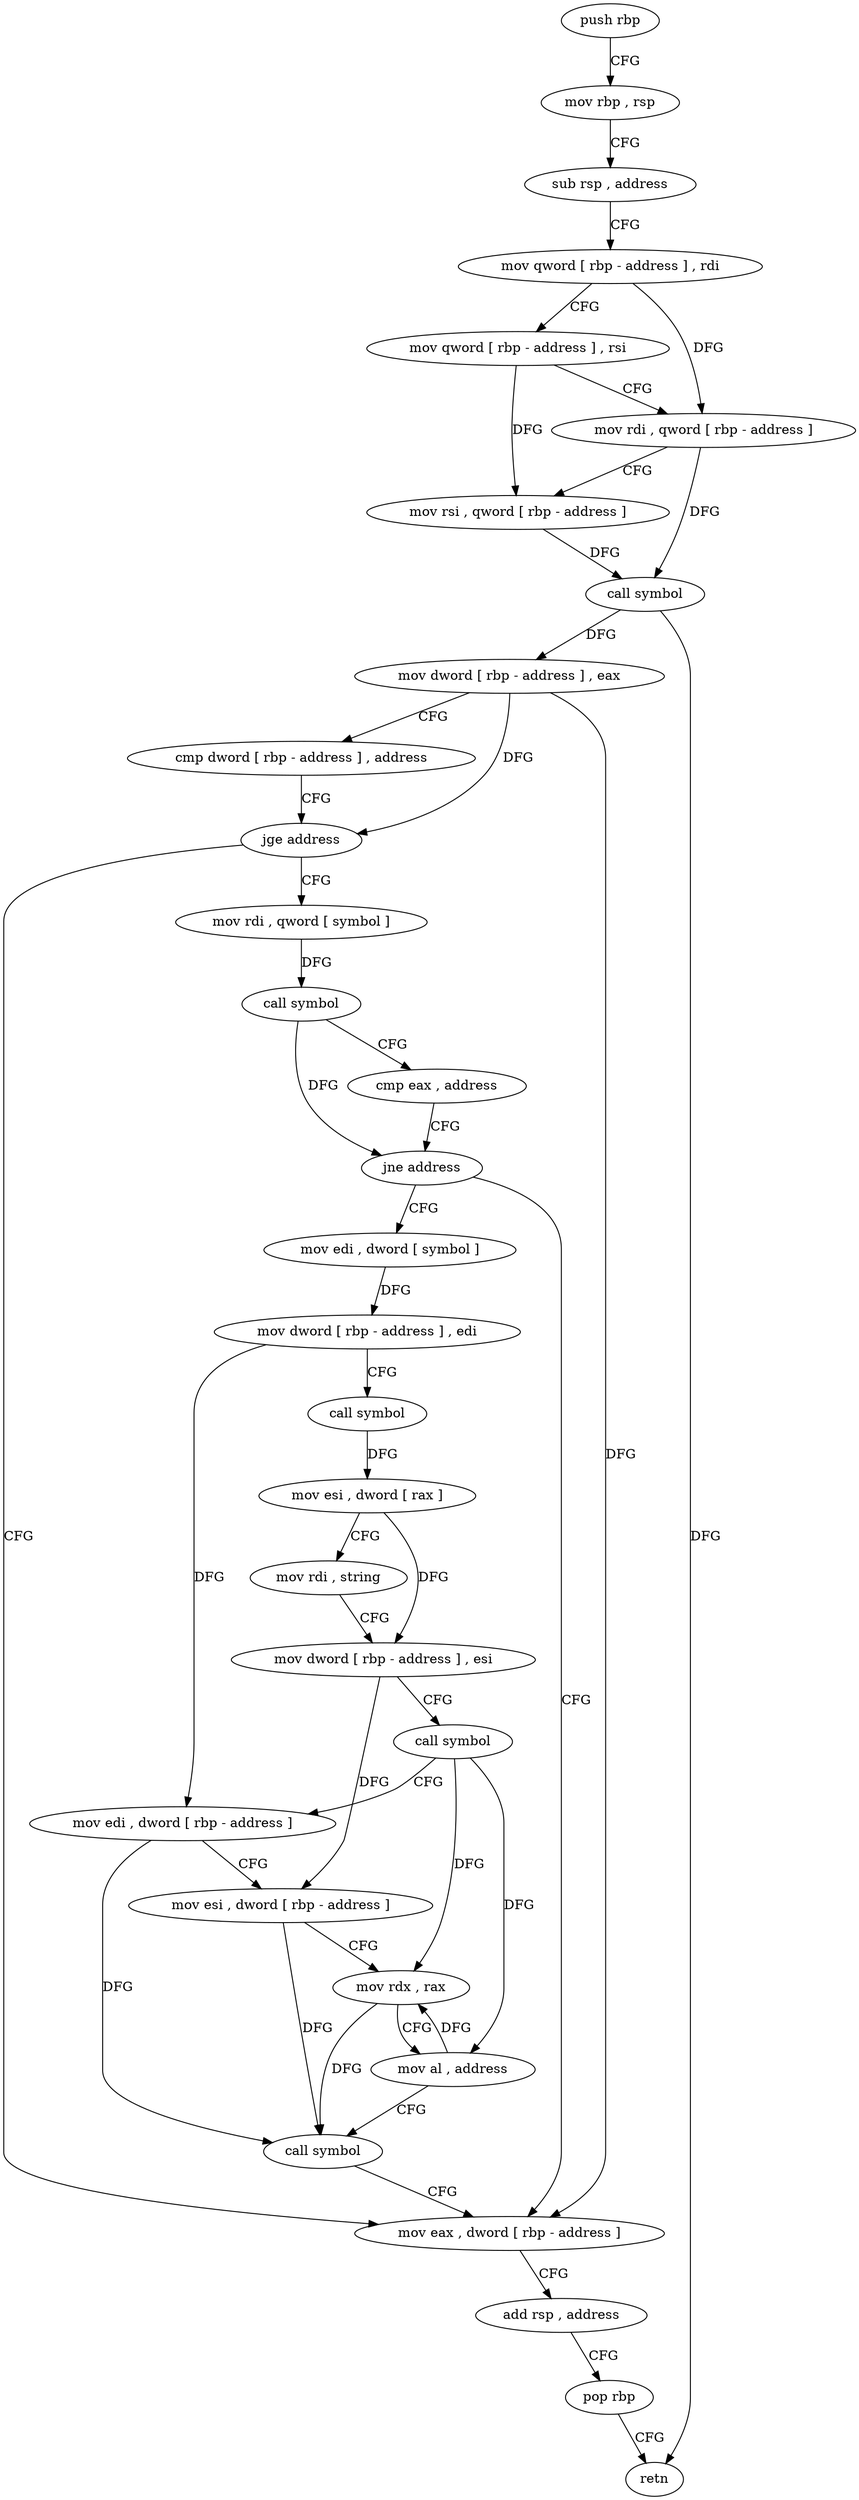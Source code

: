 digraph "func" {
"4255584" [label = "push rbp" ]
"4255585" [label = "mov rbp , rsp" ]
"4255588" [label = "sub rsp , address" ]
"4255592" [label = "mov qword [ rbp - address ] , rdi" ]
"4255596" [label = "mov qword [ rbp - address ] , rsi" ]
"4255600" [label = "mov rdi , qword [ rbp - address ]" ]
"4255604" [label = "mov rsi , qword [ rbp - address ]" ]
"4255608" [label = "call symbol" ]
"4255613" [label = "mov dword [ rbp - address ] , eax" ]
"4255616" [label = "cmp dword [ rbp - address ] , address" ]
"4255620" [label = "jge address" ]
"4255699" [label = "mov eax , dword [ rbp - address ]" ]
"4255626" [label = "mov rdi , qword [ symbol ]" ]
"4255702" [label = "add rsp , address" ]
"4255706" [label = "pop rbp" ]
"4255707" [label = "retn" ]
"4255634" [label = "call symbol" ]
"4255639" [label = "cmp eax , address" ]
"4255642" [label = "jne address" ]
"4255648" [label = "mov edi , dword [ symbol ]" ]
"4255655" [label = "mov dword [ rbp - address ] , edi" ]
"4255658" [label = "call symbol" ]
"4255663" [label = "mov esi , dword [ rax ]" ]
"4255665" [label = "mov rdi , string" ]
"4255675" [label = "mov dword [ rbp - address ] , esi" ]
"4255678" [label = "call symbol" ]
"4255683" [label = "mov edi , dword [ rbp - address ]" ]
"4255686" [label = "mov esi , dword [ rbp - address ]" ]
"4255689" [label = "mov rdx , rax" ]
"4255692" [label = "mov al , address" ]
"4255694" [label = "call symbol" ]
"4255584" -> "4255585" [ label = "CFG" ]
"4255585" -> "4255588" [ label = "CFG" ]
"4255588" -> "4255592" [ label = "CFG" ]
"4255592" -> "4255596" [ label = "CFG" ]
"4255592" -> "4255600" [ label = "DFG" ]
"4255596" -> "4255600" [ label = "CFG" ]
"4255596" -> "4255604" [ label = "DFG" ]
"4255600" -> "4255604" [ label = "CFG" ]
"4255600" -> "4255608" [ label = "DFG" ]
"4255604" -> "4255608" [ label = "DFG" ]
"4255608" -> "4255613" [ label = "DFG" ]
"4255608" -> "4255707" [ label = "DFG" ]
"4255613" -> "4255616" [ label = "CFG" ]
"4255613" -> "4255620" [ label = "DFG" ]
"4255613" -> "4255699" [ label = "DFG" ]
"4255616" -> "4255620" [ label = "CFG" ]
"4255620" -> "4255699" [ label = "CFG" ]
"4255620" -> "4255626" [ label = "CFG" ]
"4255699" -> "4255702" [ label = "CFG" ]
"4255626" -> "4255634" [ label = "DFG" ]
"4255702" -> "4255706" [ label = "CFG" ]
"4255706" -> "4255707" [ label = "CFG" ]
"4255634" -> "4255639" [ label = "CFG" ]
"4255634" -> "4255642" [ label = "DFG" ]
"4255639" -> "4255642" [ label = "CFG" ]
"4255642" -> "4255699" [ label = "CFG" ]
"4255642" -> "4255648" [ label = "CFG" ]
"4255648" -> "4255655" [ label = "DFG" ]
"4255655" -> "4255658" [ label = "CFG" ]
"4255655" -> "4255683" [ label = "DFG" ]
"4255658" -> "4255663" [ label = "DFG" ]
"4255663" -> "4255665" [ label = "CFG" ]
"4255663" -> "4255675" [ label = "DFG" ]
"4255665" -> "4255675" [ label = "CFG" ]
"4255675" -> "4255678" [ label = "CFG" ]
"4255675" -> "4255686" [ label = "DFG" ]
"4255678" -> "4255683" [ label = "CFG" ]
"4255678" -> "4255689" [ label = "DFG" ]
"4255678" -> "4255692" [ label = "DFG" ]
"4255683" -> "4255686" [ label = "CFG" ]
"4255683" -> "4255694" [ label = "DFG" ]
"4255686" -> "4255689" [ label = "CFG" ]
"4255686" -> "4255694" [ label = "DFG" ]
"4255689" -> "4255692" [ label = "CFG" ]
"4255689" -> "4255694" [ label = "DFG" ]
"4255692" -> "4255694" [ label = "CFG" ]
"4255692" -> "4255689" [ label = "DFG" ]
"4255694" -> "4255699" [ label = "CFG" ]
}
